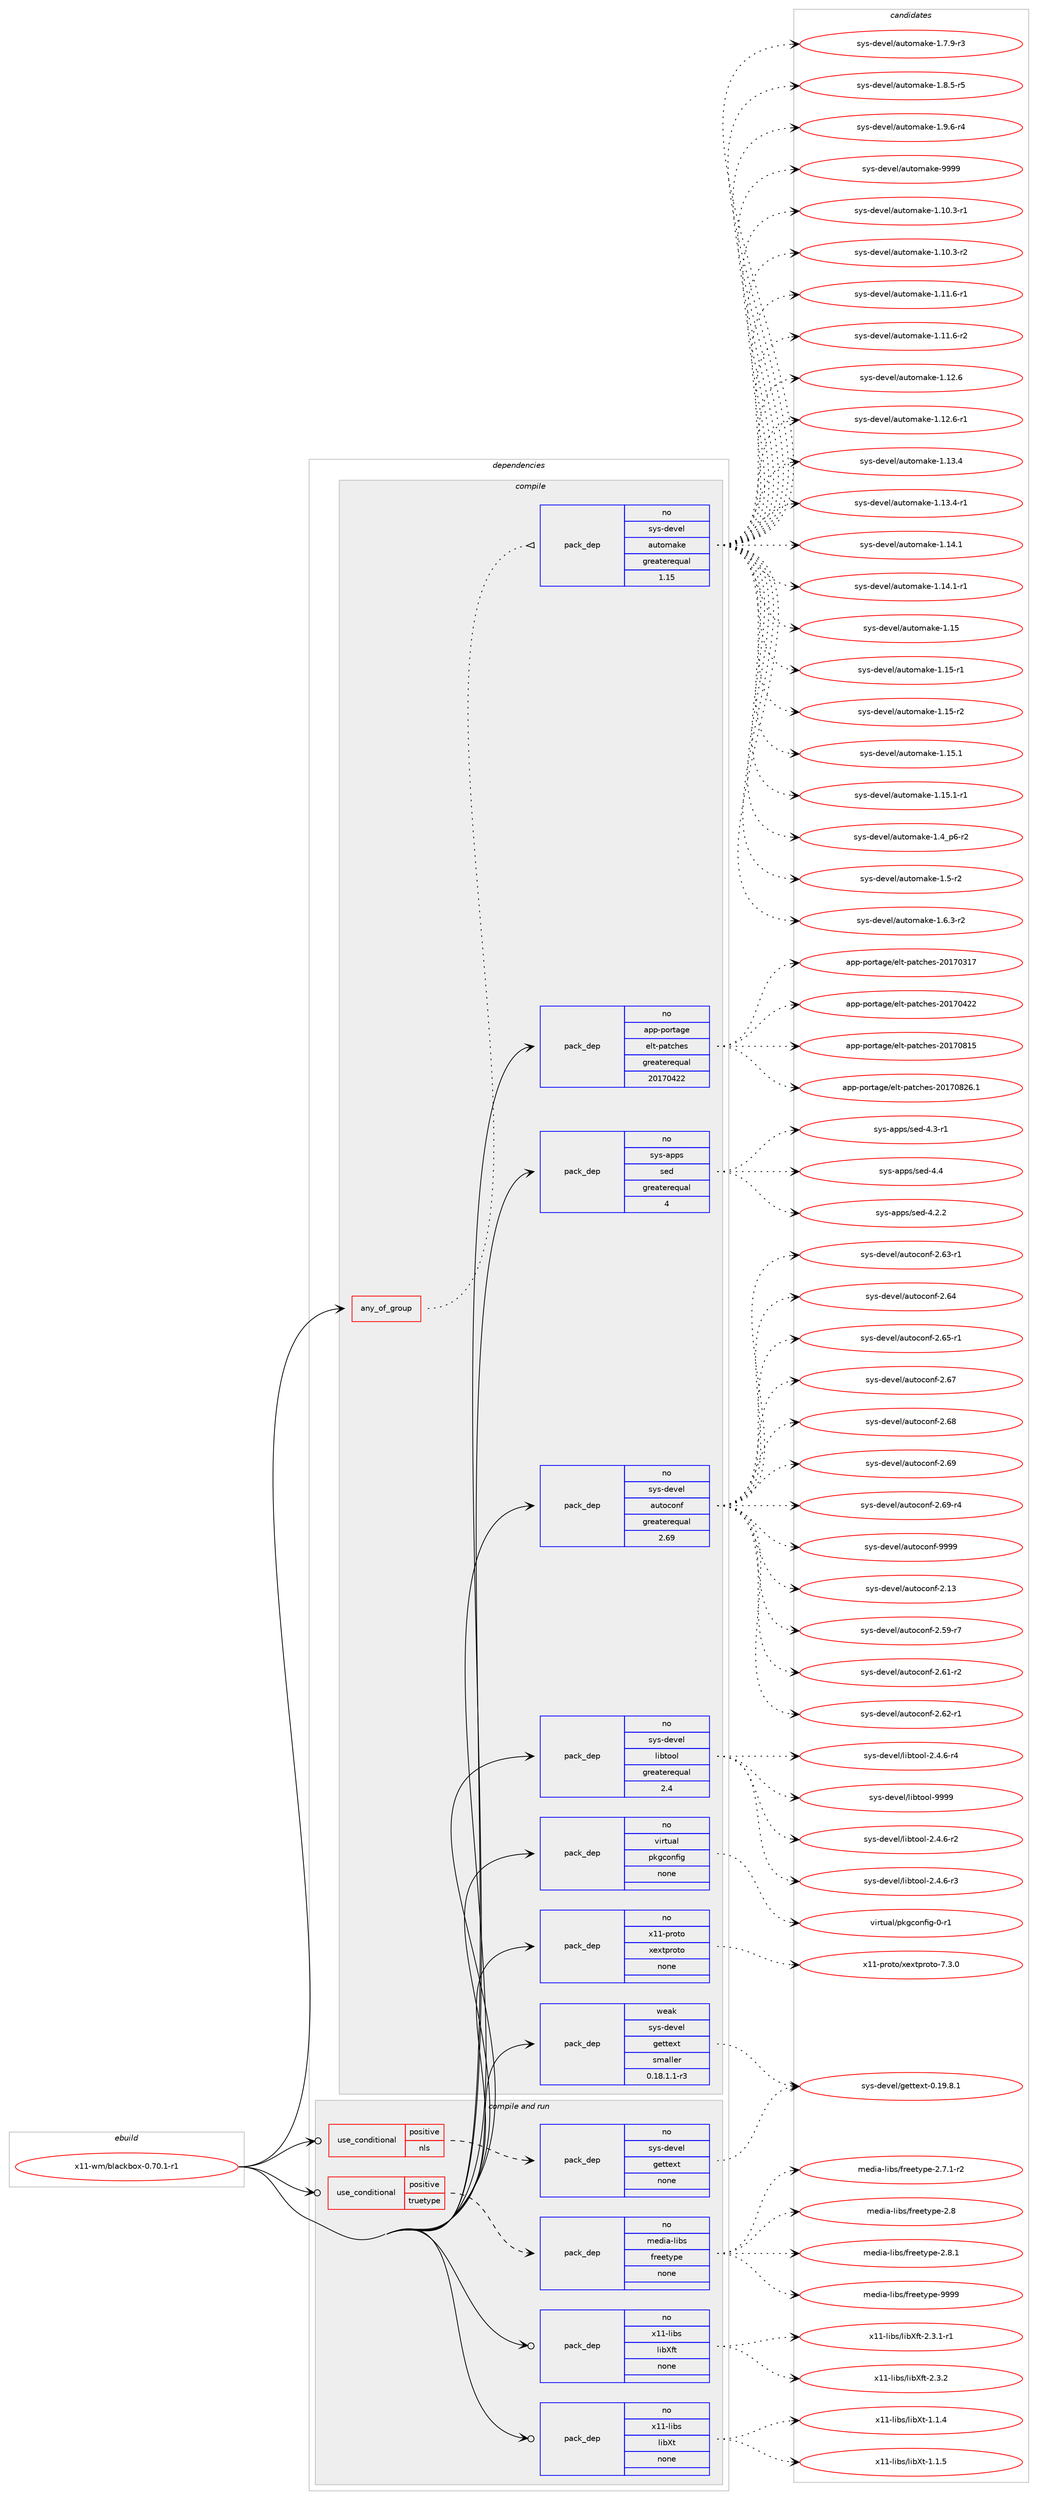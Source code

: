 digraph prolog {

# *************
# Graph options
# *************

newrank=true;
concentrate=true;
compound=true;
graph [rankdir=LR,fontname=Helvetica,fontsize=10,ranksep=1.5];#, ranksep=2.5, nodesep=0.2];
edge  [arrowhead=vee];
node  [fontname=Helvetica,fontsize=10];

# **********
# The ebuild
# **********

subgraph cluster_leftcol {
color=gray;
rank=same;
label=<<i>ebuild</i>>;
id [label="x11-wm/blackbox-0.70.1-r1", color=red, width=4, href="../x11-wm/blackbox-0.70.1-r1.svg"];
}

# ****************
# The dependencies
# ****************

subgraph cluster_midcol {
color=gray;
label=<<i>dependencies</i>>;
subgraph cluster_compile {
fillcolor="#eeeeee";
style=filled;
label=<<i>compile</i>>;
subgraph any9755 {
dependency531394 [label=<<TABLE BORDER="0" CELLBORDER="1" CELLSPACING="0" CELLPADDING="4"><TR><TD CELLPADDING="10">any_of_group</TD></TR></TABLE>>, shape=none, color=red];subgraph pack397307 {
dependency531395 [label=<<TABLE BORDER="0" CELLBORDER="1" CELLSPACING="0" CELLPADDING="4" WIDTH="220"><TR><TD ROWSPAN="6" CELLPADDING="30">pack_dep</TD></TR><TR><TD WIDTH="110">no</TD></TR><TR><TD>sys-devel</TD></TR><TR><TD>automake</TD></TR><TR><TD>greaterequal</TD></TR><TR><TD>1.15</TD></TR></TABLE>>, shape=none, color=blue];
}
dependency531394:e -> dependency531395:w [weight=20,style="dotted",arrowhead="oinv"];
}
id:e -> dependency531394:w [weight=20,style="solid",arrowhead="vee"];
subgraph pack397308 {
dependency531396 [label=<<TABLE BORDER="0" CELLBORDER="1" CELLSPACING="0" CELLPADDING="4" WIDTH="220"><TR><TD ROWSPAN="6" CELLPADDING="30">pack_dep</TD></TR><TR><TD WIDTH="110">no</TD></TR><TR><TD>app-portage</TD></TR><TR><TD>elt-patches</TD></TR><TR><TD>greaterequal</TD></TR><TR><TD>20170422</TD></TR></TABLE>>, shape=none, color=blue];
}
id:e -> dependency531396:w [weight=20,style="solid",arrowhead="vee"];
subgraph pack397309 {
dependency531397 [label=<<TABLE BORDER="0" CELLBORDER="1" CELLSPACING="0" CELLPADDING="4" WIDTH="220"><TR><TD ROWSPAN="6" CELLPADDING="30">pack_dep</TD></TR><TR><TD WIDTH="110">no</TD></TR><TR><TD>sys-apps</TD></TR><TR><TD>sed</TD></TR><TR><TD>greaterequal</TD></TR><TR><TD>4</TD></TR></TABLE>>, shape=none, color=blue];
}
id:e -> dependency531397:w [weight=20,style="solid",arrowhead="vee"];
subgraph pack397310 {
dependency531398 [label=<<TABLE BORDER="0" CELLBORDER="1" CELLSPACING="0" CELLPADDING="4" WIDTH="220"><TR><TD ROWSPAN="6" CELLPADDING="30">pack_dep</TD></TR><TR><TD WIDTH="110">no</TD></TR><TR><TD>sys-devel</TD></TR><TR><TD>autoconf</TD></TR><TR><TD>greaterequal</TD></TR><TR><TD>2.69</TD></TR></TABLE>>, shape=none, color=blue];
}
id:e -> dependency531398:w [weight=20,style="solid",arrowhead="vee"];
subgraph pack397311 {
dependency531399 [label=<<TABLE BORDER="0" CELLBORDER="1" CELLSPACING="0" CELLPADDING="4" WIDTH="220"><TR><TD ROWSPAN="6" CELLPADDING="30">pack_dep</TD></TR><TR><TD WIDTH="110">no</TD></TR><TR><TD>sys-devel</TD></TR><TR><TD>libtool</TD></TR><TR><TD>greaterequal</TD></TR><TR><TD>2.4</TD></TR></TABLE>>, shape=none, color=blue];
}
id:e -> dependency531399:w [weight=20,style="solid",arrowhead="vee"];
subgraph pack397312 {
dependency531400 [label=<<TABLE BORDER="0" CELLBORDER="1" CELLSPACING="0" CELLPADDING="4" WIDTH="220"><TR><TD ROWSPAN="6" CELLPADDING="30">pack_dep</TD></TR><TR><TD WIDTH="110">no</TD></TR><TR><TD>virtual</TD></TR><TR><TD>pkgconfig</TD></TR><TR><TD>none</TD></TR><TR><TD></TD></TR></TABLE>>, shape=none, color=blue];
}
id:e -> dependency531400:w [weight=20,style="solid",arrowhead="vee"];
subgraph pack397313 {
dependency531401 [label=<<TABLE BORDER="0" CELLBORDER="1" CELLSPACING="0" CELLPADDING="4" WIDTH="220"><TR><TD ROWSPAN="6" CELLPADDING="30">pack_dep</TD></TR><TR><TD WIDTH="110">no</TD></TR><TR><TD>x11-proto</TD></TR><TR><TD>xextproto</TD></TR><TR><TD>none</TD></TR><TR><TD></TD></TR></TABLE>>, shape=none, color=blue];
}
id:e -> dependency531401:w [weight=20,style="solid",arrowhead="vee"];
subgraph pack397314 {
dependency531402 [label=<<TABLE BORDER="0" CELLBORDER="1" CELLSPACING="0" CELLPADDING="4" WIDTH="220"><TR><TD ROWSPAN="6" CELLPADDING="30">pack_dep</TD></TR><TR><TD WIDTH="110">weak</TD></TR><TR><TD>sys-devel</TD></TR><TR><TD>gettext</TD></TR><TR><TD>smaller</TD></TR><TR><TD>0.18.1.1-r3</TD></TR></TABLE>>, shape=none, color=blue];
}
id:e -> dependency531402:w [weight=20,style="solid",arrowhead="vee"];
}
subgraph cluster_compileandrun {
fillcolor="#eeeeee";
style=filled;
label=<<i>compile and run</i>>;
subgraph cond123979 {
dependency531403 [label=<<TABLE BORDER="0" CELLBORDER="1" CELLSPACING="0" CELLPADDING="4"><TR><TD ROWSPAN="3" CELLPADDING="10">use_conditional</TD></TR><TR><TD>positive</TD></TR><TR><TD>nls</TD></TR></TABLE>>, shape=none, color=red];
subgraph pack397315 {
dependency531404 [label=<<TABLE BORDER="0" CELLBORDER="1" CELLSPACING="0" CELLPADDING="4" WIDTH="220"><TR><TD ROWSPAN="6" CELLPADDING="30">pack_dep</TD></TR><TR><TD WIDTH="110">no</TD></TR><TR><TD>sys-devel</TD></TR><TR><TD>gettext</TD></TR><TR><TD>none</TD></TR><TR><TD></TD></TR></TABLE>>, shape=none, color=blue];
}
dependency531403:e -> dependency531404:w [weight=20,style="dashed",arrowhead="vee"];
}
id:e -> dependency531403:w [weight=20,style="solid",arrowhead="odotvee"];
subgraph cond123980 {
dependency531405 [label=<<TABLE BORDER="0" CELLBORDER="1" CELLSPACING="0" CELLPADDING="4"><TR><TD ROWSPAN="3" CELLPADDING="10">use_conditional</TD></TR><TR><TD>positive</TD></TR><TR><TD>truetype</TD></TR></TABLE>>, shape=none, color=red];
subgraph pack397316 {
dependency531406 [label=<<TABLE BORDER="0" CELLBORDER="1" CELLSPACING="0" CELLPADDING="4" WIDTH="220"><TR><TD ROWSPAN="6" CELLPADDING="30">pack_dep</TD></TR><TR><TD WIDTH="110">no</TD></TR><TR><TD>media-libs</TD></TR><TR><TD>freetype</TD></TR><TR><TD>none</TD></TR><TR><TD></TD></TR></TABLE>>, shape=none, color=blue];
}
dependency531405:e -> dependency531406:w [weight=20,style="dashed",arrowhead="vee"];
}
id:e -> dependency531405:w [weight=20,style="solid",arrowhead="odotvee"];
subgraph pack397317 {
dependency531407 [label=<<TABLE BORDER="0" CELLBORDER="1" CELLSPACING="0" CELLPADDING="4" WIDTH="220"><TR><TD ROWSPAN="6" CELLPADDING="30">pack_dep</TD></TR><TR><TD WIDTH="110">no</TD></TR><TR><TD>x11-libs</TD></TR><TR><TD>libXft</TD></TR><TR><TD>none</TD></TR><TR><TD></TD></TR></TABLE>>, shape=none, color=blue];
}
id:e -> dependency531407:w [weight=20,style="solid",arrowhead="odotvee"];
subgraph pack397318 {
dependency531408 [label=<<TABLE BORDER="0" CELLBORDER="1" CELLSPACING="0" CELLPADDING="4" WIDTH="220"><TR><TD ROWSPAN="6" CELLPADDING="30">pack_dep</TD></TR><TR><TD WIDTH="110">no</TD></TR><TR><TD>x11-libs</TD></TR><TR><TD>libXt</TD></TR><TR><TD>none</TD></TR><TR><TD></TD></TR></TABLE>>, shape=none, color=blue];
}
id:e -> dependency531408:w [weight=20,style="solid",arrowhead="odotvee"];
}
subgraph cluster_run {
fillcolor="#eeeeee";
style=filled;
label=<<i>run</i>>;
}
}

# **************
# The candidates
# **************

subgraph cluster_choices {
rank=same;
color=gray;
label=<<i>candidates</i>>;

subgraph choice397307 {
color=black;
nodesep=1;
choice11512111545100101118101108479711711611110997107101454946494846514511449 [label="sys-devel/automake-1.10.3-r1", color=red, width=4,href="../sys-devel/automake-1.10.3-r1.svg"];
choice11512111545100101118101108479711711611110997107101454946494846514511450 [label="sys-devel/automake-1.10.3-r2", color=red, width=4,href="../sys-devel/automake-1.10.3-r2.svg"];
choice11512111545100101118101108479711711611110997107101454946494946544511449 [label="sys-devel/automake-1.11.6-r1", color=red, width=4,href="../sys-devel/automake-1.11.6-r1.svg"];
choice11512111545100101118101108479711711611110997107101454946494946544511450 [label="sys-devel/automake-1.11.6-r2", color=red, width=4,href="../sys-devel/automake-1.11.6-r2.svg"];
choice1151211154510010111810110847971171161111099710710145494649504654 [label="sys-devel/automake-1.12.6", color=red, width=4,href="../sys-devel/automake-1.12.6.svg"];
choice11512111545100101118101108479711711611110997107101454946495046544511449 [label="sys-devel/automake-1.12.6-r1", color=red, width=4,href="../sys-devel/automake-1.12.6-r1.svg"];
choice1151211154510010111810110847971171161111099710710145494649514652 [label="sys-devel/automake-1.13.4", color=red, width=4,href="../sys-devel/automake-1.13.4.svg"];
choice11512111545100101118101108479711711611110997107101454946495146524511449 [label="sys-devel/automake-1.13.4-r1", color=red, width=4,href="../sys-devel/automake-1.13.4-r1.svg"];
choice1151211154510010111810110847971171161111099710710145494649524649 [label="sys-devel/automake-1.14.1", color=red, width=4,href="../sys-devel/automake-1.14.1.svg"];
choice11512111545100101118101108479711711611110997107101454946495246494511449 [label="sys-devel/automake-1.14.1-r1", color=red, width=4,href="../sys-devel/automake-1.14.1-r1.svg"];
choice115121115451001011181011084797117116111109971071014549464953 [label="sys-devel/automake-1.15", color=red, width=4,href="../sys-devel/automake-1.15.svg"];
choice1151211154510010111810110847971171161111099710710145494649534511449 [label="sys-devel/automake-1.15-r1", color=red, width=4,href="../sys-devel/automake-1.15-r1.svg"];
choice1151211154510010111810110847971171161111099710710145494649534511450 [label="sys-devel/automake-1.15-r2", color=red, width=4,href="../sys-devel/automake-1.15-r2.svg"];
choice1151211154510010111810110847971171161111099710710145494649534649 [label="sys-devel/automake-1.15.1", color=red, width=4,href="../sys-devel/automake-1.15.1.svg"];
choice11512111545100101118101108479711711611110997107101454946495346494511449 [label="sys-devel/automake-1.15.1-r1", color=red, width=4,href="../sys-devel/automake-1.15.1-r1.svg"];
choice115121115451001011181011084797117116111109971071014549465295112544511450 [label="sys-devel/automake-1.4_p6-r2", color=red, width=4,href="../sys-devel/automake-1.4_p6-r2.svg"];
choice11512111545100101118101108479711711611110997107101454946534511450 [label="sys-devel/automake-1.5-r2", color=red, width=4,href="../sys-devel/automake-1.5-r2.svg"];
choice115121115451001011181011084797117116111109971071014549465446514511450 [label="sys-devel/automake-1.6.3-r2", color=red, width=4,href="../sys-devel/automake-1.6.3-r2.svg"];
choice115121115451001011181011084797117116111109971071014549465546574511451 [label="sys-devel/automake-1.7.9-r3", color=red, width=4,href="../sys-devel/automake-1.7.9-r3.svg"];
choice115121115451001011181011084797117116111109971071014549465646534511453 [label="sys-devel/automake-1.8.5-r5", color=red, width=4,href="../sys-devel/automake-1.8.5-r5.svg"];
choice115121115451001011181011084797117116111109971071014549465746544511452 [label="sys-devel/automake-1.9.6-r4", color=red, width=4,href="../sys-devel/automake-1.9.6-r4.svg"];
choice115121115451001011181011084797117116111109971071014557575757 [label="sys-devel/automake-9999", color=red, width=4,href="../sys-devel/automake-9999.svg"];
dependency531395:e -> choice11512111545100101118101108479711711611110997107101454946494846514511449:w [style=dotted,weight="100"];
dependency531395:e -> choice11512111545100101118101108479711711611110997107101454946494846514511450:w [style=dotted,weight="100"];
dependency531395:e -> choice11512111545100101118101108479711711611110997107101454946494946544511449:w [style=dotted,weight="100"];
dependency531395:e -> choice11512111545100101118101108479711711611110997107101454946494946544511450:w [style=dotted,weight="100"];
dependency531395:e -> choice1151211154510010111810110847971171161111099710710145494649504654:w [style=dotted,weight="100"];
dependency531395:e -> choice11512111545100101118101108479711711611110997107101454946495046544511449:w [style=dotted,weight="100"];
dependency531395:e -> choice1151211154510010111810110847971171161111099710710145494649514652:w [style=dotted,weight="100"];
dependency531395:e -> choice11512111545100101118101108479711711611110997107101454946495146524511449:w [style=dotted,weight="100"];
dependency531395:e -> choice1151211154510010111810110847971171161111099710710145494649524649:w [style=dotted,weight="100"];
dependency531395:e -> choice11512111545100101118101108479711711611110997107101454946495246494511449:w [style=dotted,weight="100"];
dependency531395:e -> choice115121115451001011181011084797117116111109971071014549464953:w [style=dotted,weight="100"];
dependency531395:e -> choice1151211154510010111810110847971171161111099710710145494649534511449:w [style=dotted,weight="100"];
dependency531395:e -> choice1151211154510010111810110847971171161111099710710145494649534511450:w [style=dotted,weight="100"];
dependency531395:e -> choice1151211154510010111810110847971171161111099710710145494649534649:w [style=dotted,weight="100"];
dependency531395:e -> choice11512111545100101118101108479711711611110997107101454946495346494511449:w [style=dotted,weight="100"];
dependency531395:e -> choice115121115451001011181011084797117116111109971071014549465295112544511450:w [style=dotted,weight="100"];
dependency531395:e -> choice11512111545100101118101108479711711611110997107101454946534511450:w [style=dotted,weight="100"];
dependency531395:e -> choice115121115451001011181011084797117116111109971071014549465446514511450:w [style=dotted,weight="100"];
dependency531395:e -> choice115121115451001011181011084797117116111109971071014549465546574511451:w [style=dotted,weight="100"];
dependency531395:e -> choice115121115451001011181011084797117116111109971071014549465646534511453:w [style=dotted,weight="100"];
dependency531395:e -> choice115121115451001011181011084797117116111109971071014549465746544511452:w [style=dotted,weight="100"];
dependency531395:e -> choice115121115451001011181011084797117116111109971071014557575757:w [style=dotted,weight="100"];
}
subgraph choice397308 {
color=black;
nodesep=1;
choice97112112451121111141169710310147101108116451129711699104101115455048495548514955 [label="app-portage/elt-patches-20170317", color=red, width=4,href="../app-portage/elt-patches-20170317.svg"];
choice97112112451121111141169710310147101108116451129711699104101115455048495548525050 [label="app-portage/elt-patches-20170422", color=red, width=4,href="../app-portage/elt-patches-20170422.svg"];
choice97112112451121111141169710310147101108116451129711699104101115455048495548564953 [label="app-portage/elt-patches-20170815", color=red, width=4,href="../app-portage/elt-patches-20170815.svg"];
choice971121124511211111411697103101471011081164511297116991041011154550484955485650544649 [label="app-portage/elt-patches-20170826.1", color=red, width=4,href="../app-portage/elt-patches-20170826.1.svg"];
dependency531396:e -> choice97112112451121111141169710310147101108116451129711699104101115455048495548514955:w [style=dotted,weight="100"];
dependency531396:e -> choice97112112451121111141169710310147101108116451129711699104101115455048495548525050:w [style=dotted,weight="100"];
dependency531396:e -> choice97112112451121111141169710310147101108116451129711699104101115455048495548564953:w [style=dotted,weight="100"];
dependency531396:e -> choice971121124511211111411697103101471011081164511297116991041011154550484955485650544649:w [style=dotted,weight="100"];
}
subgraph choice397309 {
color=black;
nodesep=1;
choice115121115459711211211547115101100455246504650 [label="sys-apps/sed-4.2.2", color=red, width=4,href="../sys-apps/sed-4.2.2.svg"];
choice115121115459711211211547115101100455246514511449 [label="sys-apps/sed-4.3-r1", color=red, width=4,href="../sys-apps/sed-4.3-r1.svg"];
choice11512111545971121121154711510110045524652 [label="sys-apps/sed-4.4", color=red, width=4,href="../sys-apps/sed-4.4.svg"];
dependency531397:e -> choice115121115459711211211547115101100455246504650:w [style=dotted,weight="100"];
dependency531397:e -> choice115121115459711211211547115101100455246514511449:w [style=dotted,weight="100"];
dependency531397:e -> choice11512111545971121121154711510110045524652:w [style=dotted,weight="100"];
}
subgraph choice397310 {
color=black;
nodesep=1;
choice115121115451001011181011084797117116111991111101024550464951 [label="sys-devel/autoconf-2.13", color=red, width=4,href="../sys-devel/autoconf-2.13.svg"];
choice1151211154510010111810110847971171161119911111010245504653574511455 [label="sys-devel/autoconf-2.59-r7", color=red, width=4,href="../sys-devel/autoconf-2.59-r7.svg"];
choice1151211154510010111810110847971171161119911111010245504654494511450 [label="sys-devel/autoconf-2.61-r2", color=red, width=4,href="../sys-devel/autoconf-2.61-r2.svg"];
choice1151211154510010111810110847971171161119911111010245504654504511449 [label="sys-devel/autoconf-2.62-r1", color=red, width=4,href="../sys-devel/autoconf-2.62-r1.svg"];
choice1151211154510010111810110847971171161119911111010245504654514511449 [label="sys-devel/autoconf-2.63-r1", color=red, width=4,href="../sys-devel/autoconf-2.63-r1.svg"];
choice115121115451001011181011084797117116111991111101024550465452 [label="sys-devel/autoconf-2.64", color=red, width=4,href="../sys-devel/autoconf-2.64.svg"];
choice1151211154510010111810110847971171161119911111010245504654534511449 [label="sys-devel/autoconf-2.65-r1", color=red, width=4,href="../sys-devel/autoconf-2.65-r1.svg"];
choice115121115451001011181011084797117116111991111101024550465455 [label="sys-devel/autoconf-2.67", color=red, width=4,href="../sys-devel/autoconf-2.67.svg"];
choice115121115451001011181011084797117116111991111101024550465456 [label="sys-devel/autoconf-2.68", color=red, width=4,href="../sys-devel/autoconf-2.68.svg"];
choice115121115451001011181011084797117116111991111101024550465457 [label="sys-devel/autoconf-2.69", color=red, width=4,href="../sys-devel/autoconf-2.69.svg"];
choice1151211154510010111810110847971171161119911111010245504654574511452 [label="sys-devel/autoconf-2.69-r4", color=red, width=4,href="../sys-devel/autoconf-2.69-r4.svg"];
choice115121115451001011181011084797117116111991111101024557575757 [label="sys-devel/autoconf-9999", color=red, width=4,href="../sys-devel/autoconf-9999.svg"];
dependency531398:e -> choice115121115451001011181011084797117116111991111101024550464951:w [style=dotted,weight="100"];
dependency531398:e -> choice1151211154510010111810110847971171161119911111010245504653574511455:w [style=dotted,weight="100"];
dependency531398:e -> choice1151211154510010111810110847971171161119911111010245504654494511450:w [style=dotted,weight="100"];
dependency531398:e -> choice1151211154510010111810110847971171161119911111010245504654504511449:w [style=dotted,weight="100"];
dependency531398:e -> choice1151211154510010111810110847971171161119911111010245504654514511449:w [style=dotted,weight="100"];
dependency531398:e -> choice115121115451001011181011084797117116111991111101024550465452:w [style=dotted,weight="100"];
dependency531398:e -> choice1151211154510010111810110847971171161119911111010245504654534511449:w [style=dotted,weight="100"];
dependency531398:e -> choice115121115451001011181011084797117116111991111101024550465455:w [style=dotted,weight="100"];
dependency531398:e -> choice115121115451001011181011084797117116111991111101024550465456:w [style=dotted,weight="100"];
dependency531398:e -> choice115121115451001011181011084797117116111991111101024550465457:w [style=dotted,weight="100"];
dependency531398:e -> choice1151211154510010111810110847971171161119911111010245504654574511452:w [style=dotted,weight="100"];
dependency531398:e -> choice115121115451001011181011084797117116111991111101024557575757:w [style=dotted,weight="100"];
}
subgraph choice397311 {
color=black;
nodesep=1;
choice1151211154510010111810110847108105981161111111084550465246544511450 [label="sys-devel/libtool-2.4.6-r2", color=red, width=4,href="../sys-devel/libtool-2.4.6-r2.svg"];
choice1151211154510010111810110847108105981161111111084550465246544511451 [label="sys-devel/libtool-2.4.6-r3", color=red, width=4,href="../sys-devel/libtool-2.4.6-r3.svg"];
choice1151211154510010111810110847108105981161111111084550465246544511452 [label="sys-devel/libtool-2.4.6-r4", color=red, width=4,href="../sys-devel/libtool-2.4.6-r4.svg"];
choice1151211154510010111810110847108105981161111111084557575757 [label="sys-devel/libtool-9999", color=red, width=4,href="../sys-devel/libtool-9999.svg"];
dependency531399:e -> choice1151211154510010111810110847108105981161111111084550465246544511450:w [style=dotted,weight="100"];
dependency531399:e -> choice1151211154510010111810110847108105981161111111084550465246544511451:w [style=dotted,weight="100"];
dependency531399:e -> choice1151211154510010111810110847108105981161111111084550465246544511452:w [style=dotted,weight="100"];
dependency531399:e -> choice1151211154510010111810110847108105981161111111084557575757:w [style=dotted,weight="100"];
}
subgraph choice397312 {
color=black;
nodesep=1;
choice11810511411611797108471121071039911111010210510345484511449 [label="virtual/pkgconfig-0-r1", color=red, width=4,href="../virtual/pkgconfig-0-r1.svg"];
dependency531400:e -> choice11810511411611797108471121071039911111010210510345484511449:w [style=dotted,weight="100"];
}
subgraph choice397313 {
color=black;
nodesep=1;
choice12049494511211411111611147120101120116112114111116111455546514648 [label="x11-proto/xextproto-7.3.0", color=red, width=4,href="../x11-proto/xextproto-7.3.0.svg"];
dependency531401:e -> choice12049494511211411111611147120101120116112114111116111455546514648:w [style=dotted,weight="100"];
}
subgraph choice397314 {
color=black;
nodesep=1;
choice1151211154510010111810110847103101116116101120116454846495746564649 [label="sys-devel/gettext-0.19.8.1", color=red, width=4,href="../sys-devel/gettext-0.19.8.1.svg"];
dependency531402:e -> choice1151211154510010111810110847103101116116101120116454846495746564649:w [style=dotted,weight="100"];
}
subgraph choice397315 {
color=black;
nodesep=1;
choice1151211154510010111810110847103101116116101120116454846495746564649 [label="sys-devel/gettext-0.19.8.1", color=red, width=4,href="../sys-devel/gettext-0.19.8.1.svg"];
dependency531404:e -> choice1151211154510010111810110847103101116116101120116454846495746564649:w [style=dotted,weight="100"];
}
subgraph choice397316 {
color=black;
nodesep=1;
choice109101100105974510810598115471021141011011161211121014550465546494511450 [label="media-libs/freetype-2.7.1-r2", color=red, width=4,href="../media-libs/freetype-2.7.1-r2.svg"];
choice1091011001059745108105981154710211410110111612111210145504656 [label="media-libs/freetype-2.8", color=red, width=4,href="../media-libs/freetype-2.8.svg"];
choice10910110010597451081059811547102114101101116121112101455046564649 [label="media-libs/freetype-2.8.1", color=red, width=4,href="../media-libs/freetype-2.8.1.svg"];
choice109101100105974510810598115471021141011011161211121014557575757 [label="media-libs/freetype-9999", color=red, width=4,href="../media-libs/freetype-9999.svg"];
dependency531406:e -> choice109101100105974510810598115471021141011011161211121014550465546494511450:w [style=dotted,weight="100"];
dependency531406:e -> choice1091011001059745108105981154710211410110111612111210145504656:w [style=dotted,weight="100"];
dependency531406:e -> choice10910110010597451081059811547102114101101116121112101455046564649:w [style=dotted,weight="100"];
dependency531406:e -> choice109101100105974510810598115471021141011011161211121014557575757:w [style=dotted,weight="100"];
}
subgraph choice397317 {
color=black;
nodesep=1;
choice120494945108105981154710810598881021164550465146494511449 [label="x11-libs/libXft-2.3.1-r1", color=red, width=4,href="../x11-libs/libXft-2.3.1-r1.svg"];
choice12049494510810598115471081059888102116455046514650 [label="x11-libs/libXft-2.3.2", color=red, width=4,href="../x11-libs/libXft-2.3.2.svg"];
dependency531407:e -> choice120494945108105981154710810598881021164550465146494511449:w [style=dotted,weight="100"];
dependency531407:e -> choice12049494510810598115471081059888102116455046514650:w [style=dotted,weight="100"];
}
subgraph choice397318 {
color=black;
nodesep=1;
choice12049494510810598115471081059888116454946494652 [label="x11-libs/libXt-1.1.4", color=red, width=4,href="../x11-libs/libXt-1.1.4.svg"];
choice12049494510810598115471081059888116454946494653 [label="x11-libs/libXt-1.1.5", color=red, width=4,href="../x11-libs/libXt-1.1.5.svg"];
dependency531408:e -> choice12049494510810598115471081059888116454946494652:w [style=dotted,weight="100"];
dependency531408:e -> choice12049494510810598115471081059888116454946494653:w [style=dotted,weight="100"];
}
}

}
